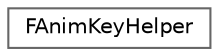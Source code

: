 digraph "Graphical Class Hierarchy"
{
 // INTERACTIVE_SVG=YES
 // LATEX_PDF_SIZE
  bgcolor="transparent";
  edge [fontname=Helvetica,fontsize=10,labelfontname=Helvetica,labelfontsize=10];
  node [fontname=Helvetica,fontsize=10,shape=box,height=0.2,width=0.4];
  rankdir="LR";
  Node0 [id="Node000000",label="FAnimKeyHelper",height=0.2,width=0.4,color="grey40", fillcolor="white", style="filled",URL="$de/d8e/structFAnimKeyHelper.html",tooltip="Animation Key extraction helper as we have a lot of code that messes up the key length."];
}
